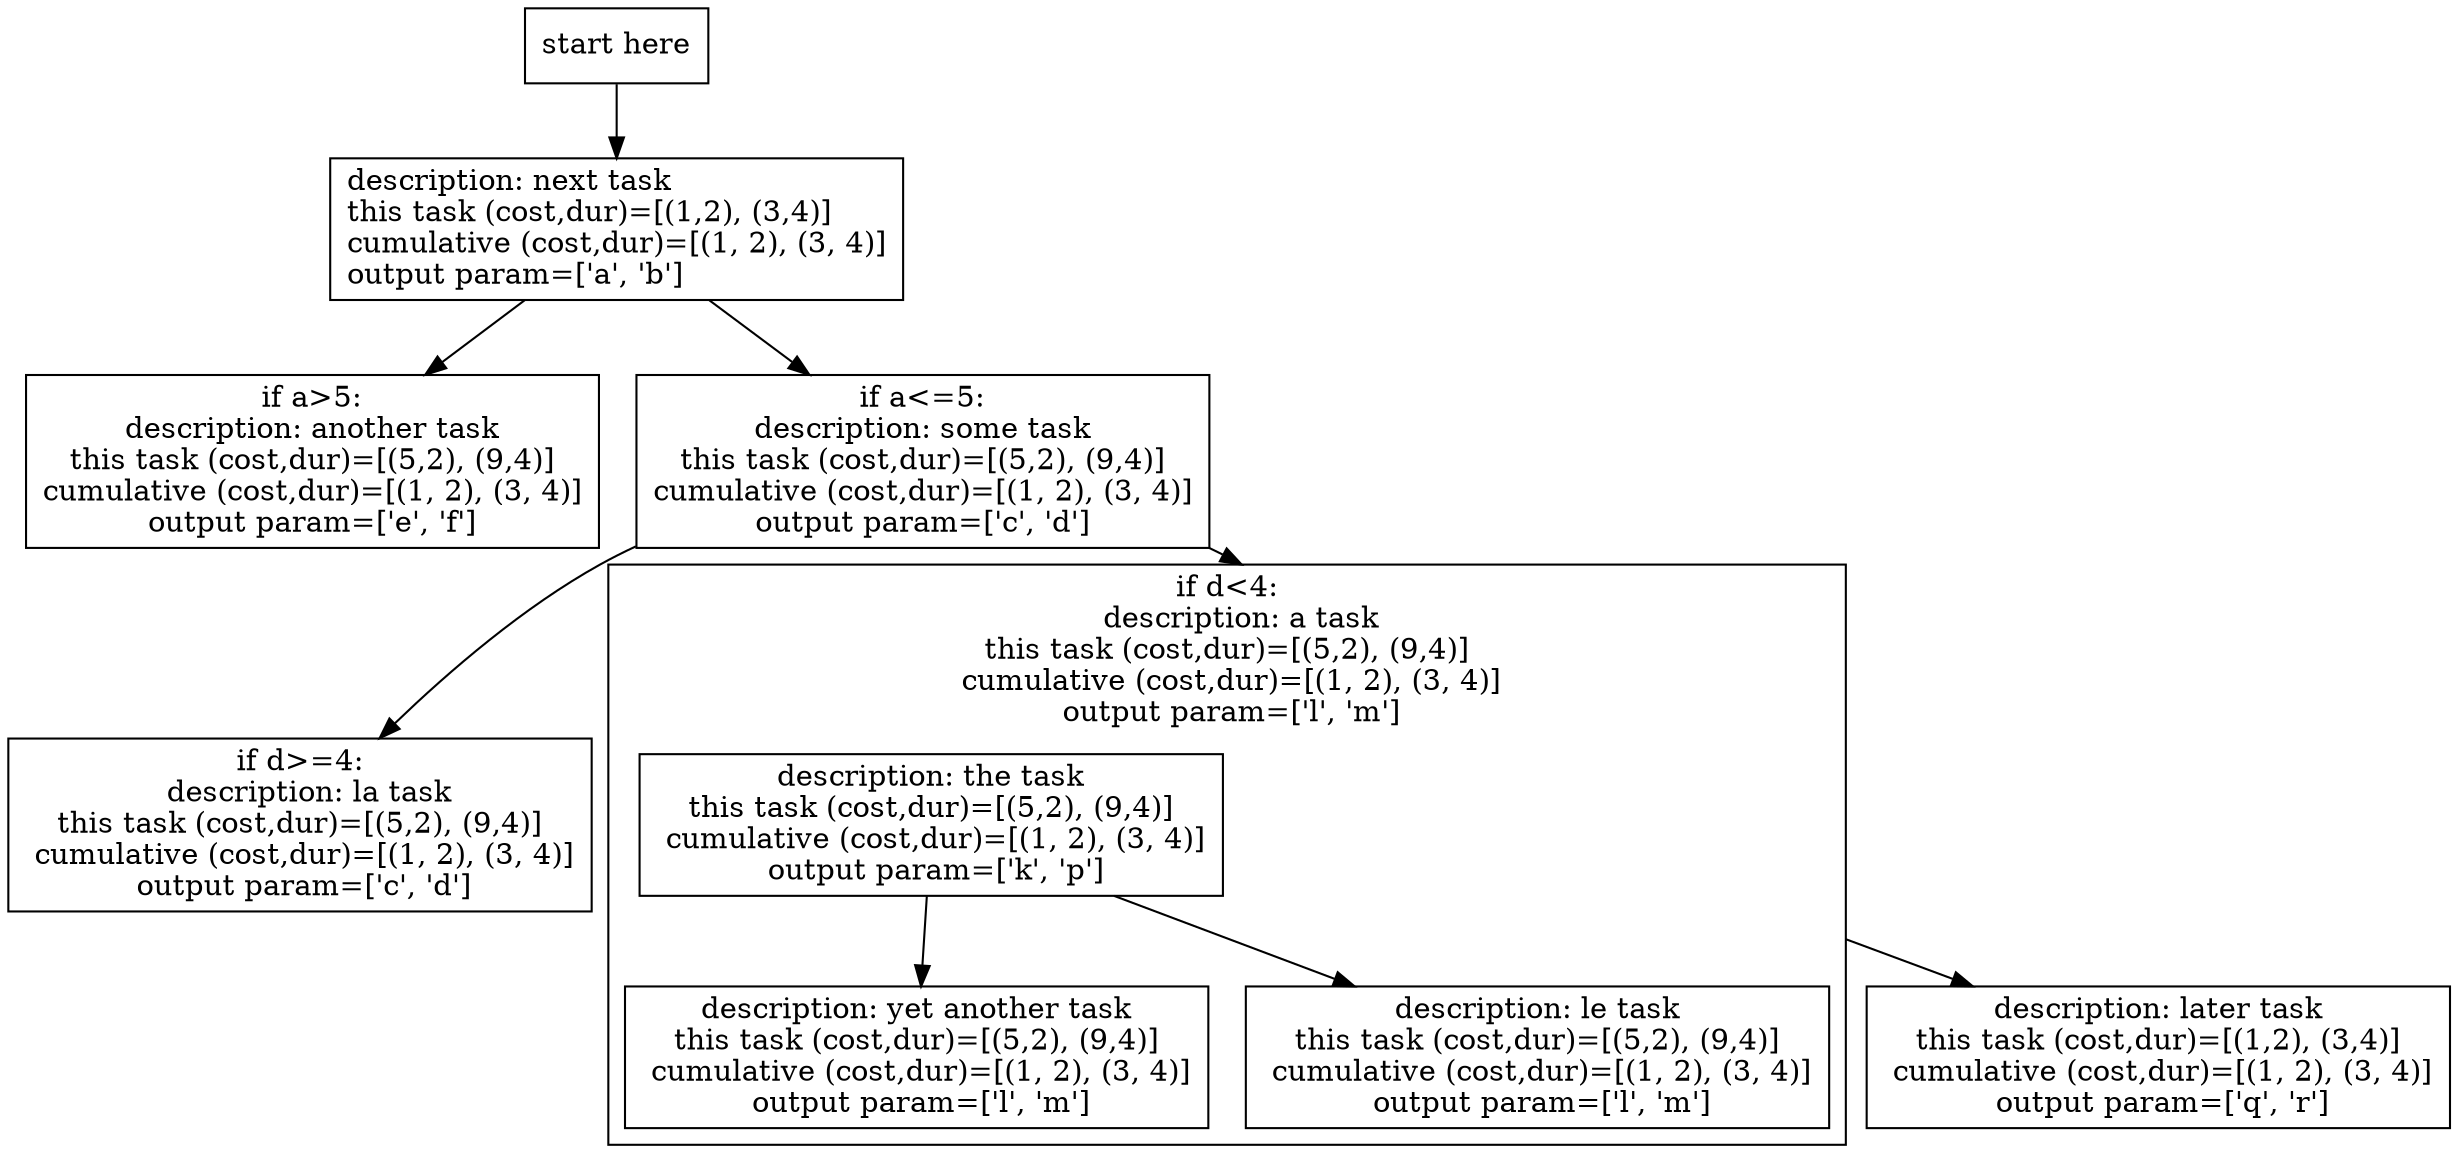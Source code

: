 # https://dreampuf.github.io/GraphvizOnline/

digraph G {
#rankdir="LR";

# https://stackoverflow.com/a/2012106/1164295
  compound=true;


  instance_123_persistent_44 [label="start here"; shape="rect"];
 
  instance_492_persistent_49 [label="description: next task\lthis task (cost,dur)=[(1,2), (3,4)]\lcumulative (cost,dur)=[(1, 2), (3, 4)]\loutput param=['a', 'b']\l"; shape="rect"];

  instance_442_persistent_59 [label="if a>5:
description: another task
this task (cost,dur)=[(5,2), (9,4)]
cumulative (cost,dur)=[(1, 2), (3, 4)]
output param=['e', 'f']"; shape="rect"];
 
  instance_412_persistent_52 [label="if a<=5:
description: some task
this task (cost,dur)=[(5,2), (9,4)]
cumulative (cost,dur)=[(1, 2), (3, 4)]
output param=['c', 'd']"; shape="rect"];
 
 instance_123_persistent_44 -> instance_492_persistent_49;
 
instance_492_persistent_49 -> instance_412_persistent_52;
 
 instance_492_persistent_49 -> instance_442_persistent_59;
 
  instance_22_persistent_23 [label="if d>=4:
  description: la task
this task (cost,dur)=[(5,2), (9,4)]
 cumulative (cost,dur)=[(1, 2), (3, 4)]
 output param=['c', 'd']"; shape="rect"];
 
 instance_412_persistent_52 -> instance_22_persistent_23;
 
 subgraph cluster_instance_99_persistent_41 {
     
   label = "if d<4:
   description: a task
this task (cost,dur)=[(5,2), (9,4)]
 cumulative (cost,dur)=[(1, 2), (3, 4)]
 output param=['l', 'm']";

instance_99_persistent_41[style="invis"];

 
  instance_12_persistent_33 [label="description: the task
this task (cost,dur)=[(5,2), (9,4)]
 cumulative (cost,dur)=[(1, 2), (3, 4)]
 output param=['k', 'p']"; shape="rect"];
  
  instance_11_persistent_13 [label="description: yet another task
this task (cost,dur)=[(5,2), (9,4)]
 cumulative (cost,dur)=[(1, 2), (3, 4)]
 output param=['l', 'm']"; shape="rect"];
  
  instance_10_persistent_03 [label="description: le task
this task (cost,dur)=[(5,2), (9,4)]
 cumulative (cost,dur)=[(1, 2), (3, 4)]
 output param=['l', 'm']"; shape="rect"];
  
  instance_12_persistent_33 -> instance_11_persistent_13;
  instance_12_persistent_33 -> instance_10_persistent_03;
   
 }
 
instance_412_persistent_52 -> instance_99_persistent_41 [lhead=cluster_instance_99_persistent_41];
 
 instance_111_persistent_22 [label="description: later task
this task (cost,dur)=[(1,2), (3,4)]
 cumulative (cost,dur)=[(1, 2), (3, 4)]
 output param=['q', 'r']"; shape="rect"];

instance_99_persistent_41 -> instance_111_persistent_22 [ltail=cluster_instance_99_persistent_41];
 
}
